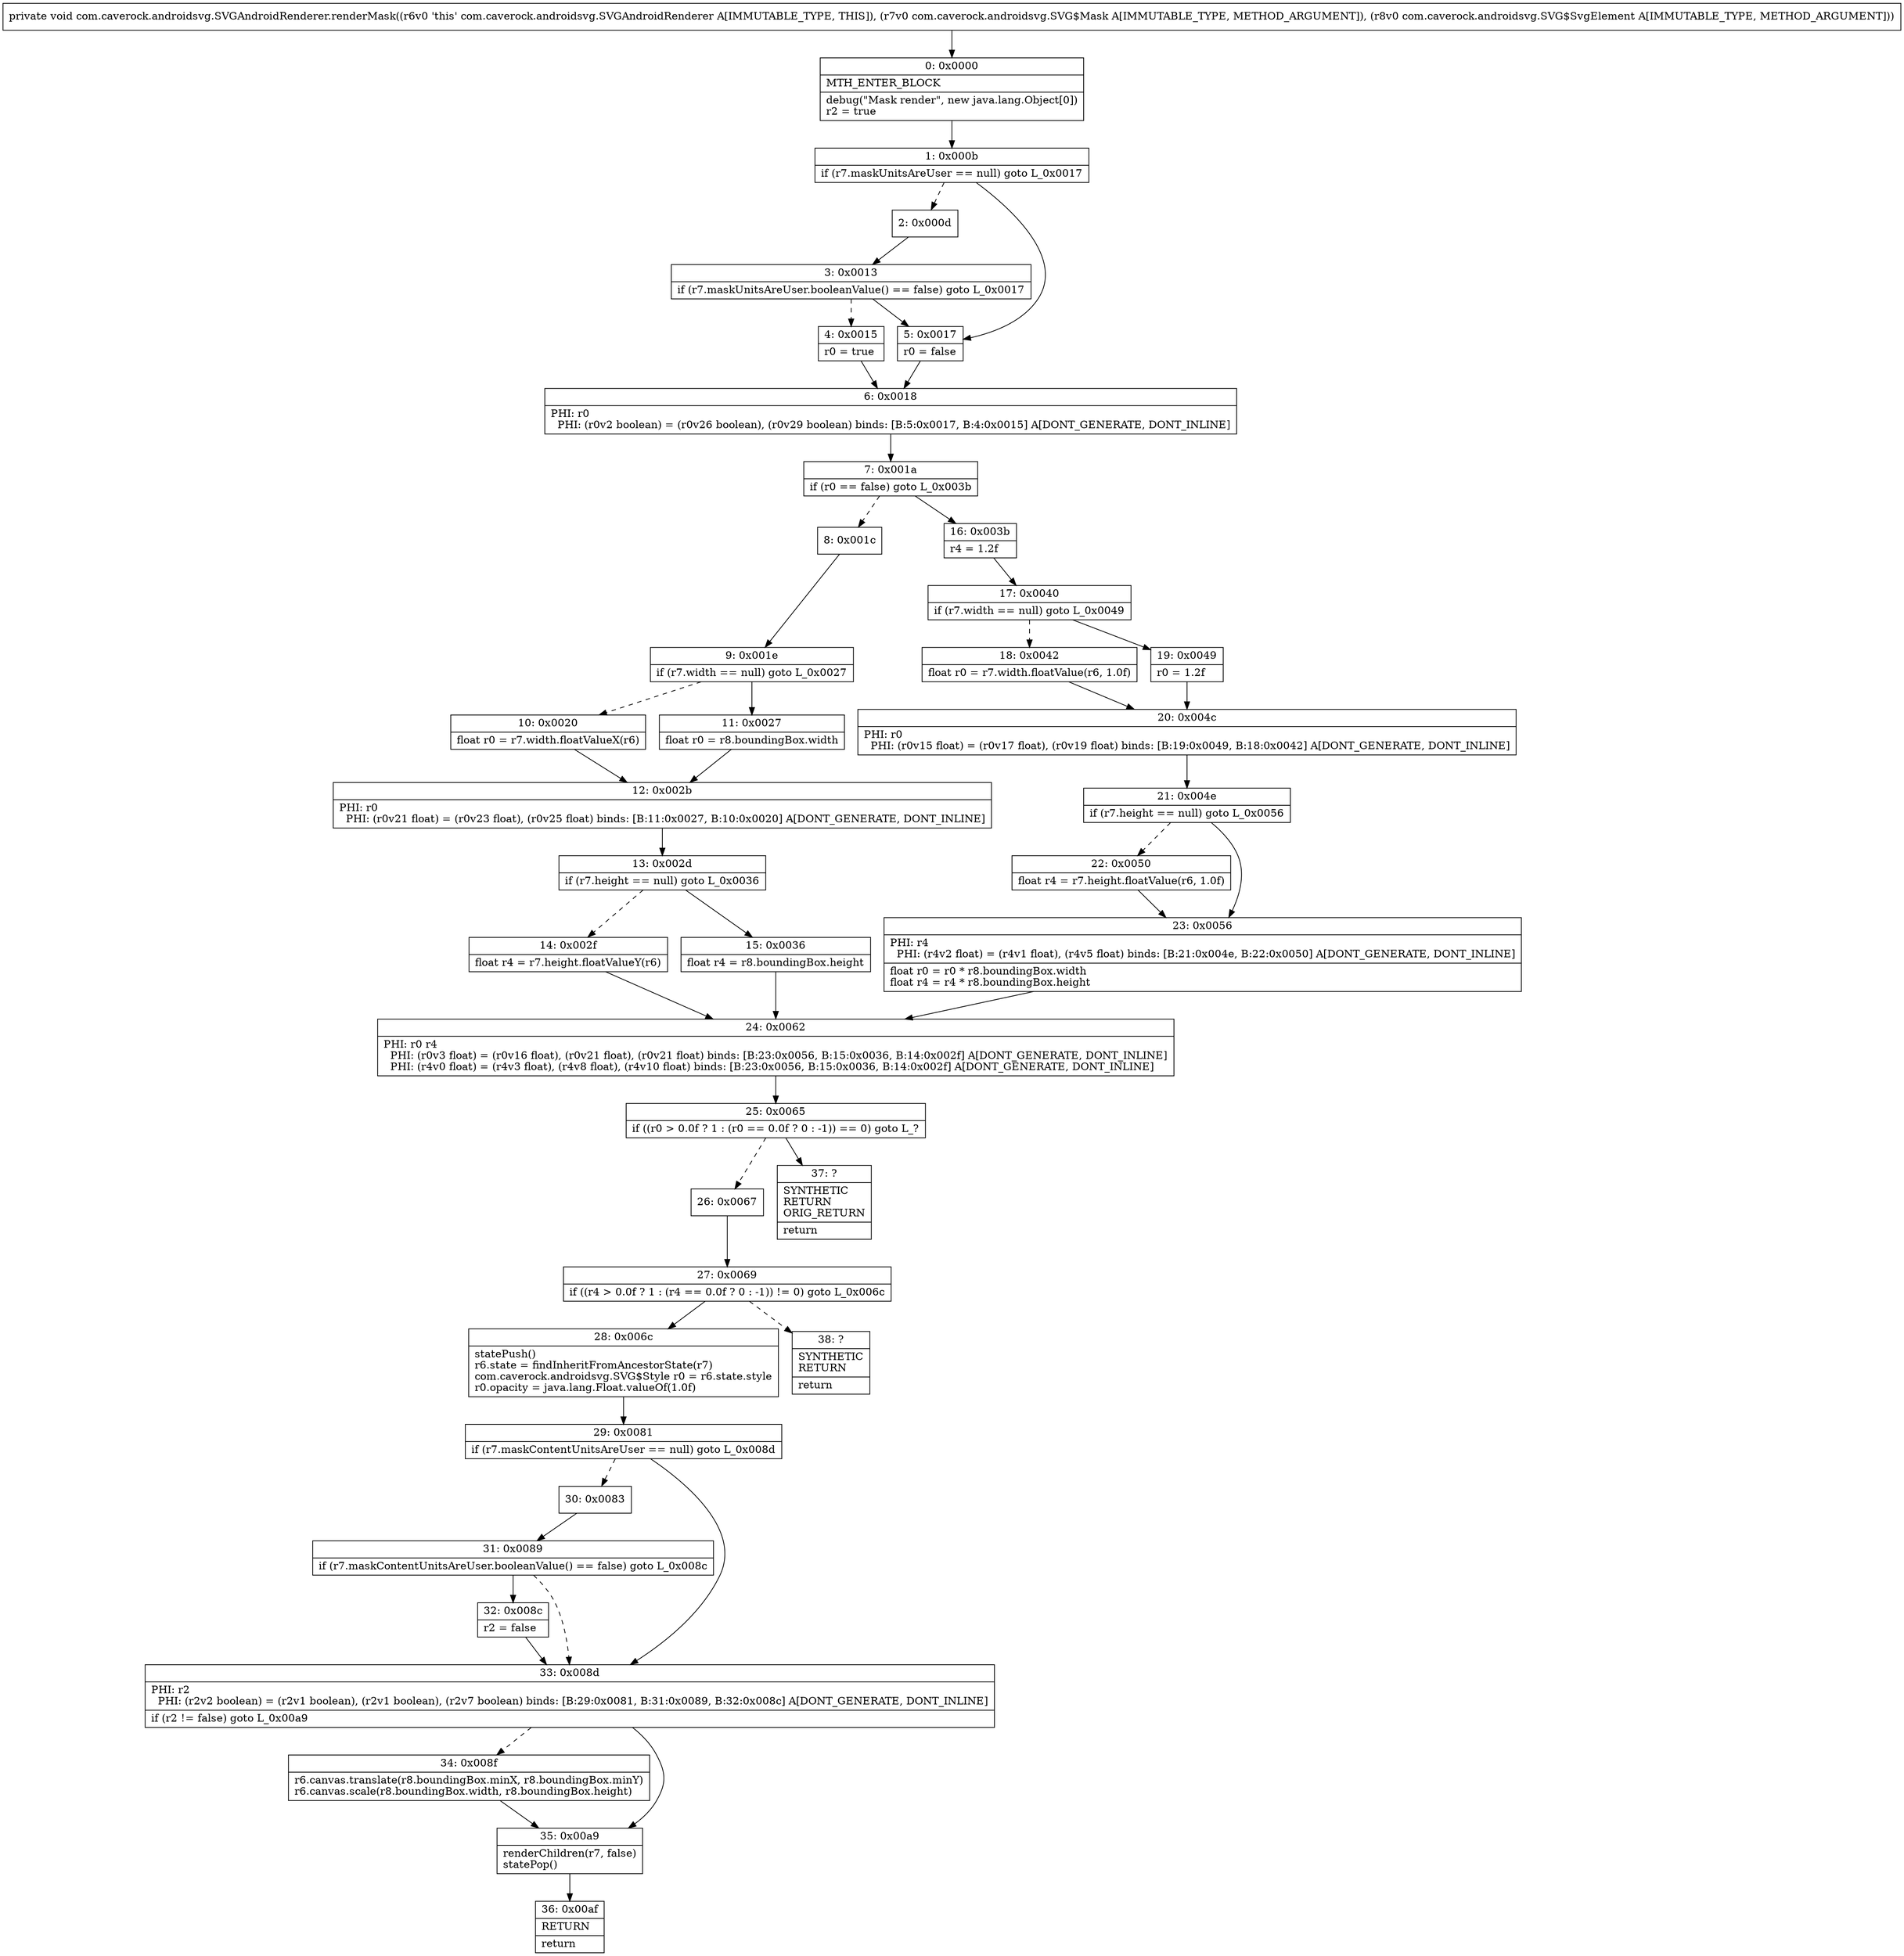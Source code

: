 digraph "CFG forcom.caverock.androidsvg.SVGAndroidRenderer.renderMask(Lcom\/caverock\/androidsvg\/SVG$Mask;Lcom\/caverock\/androidsvg\/SVG$SvgElement;)V" {
Node_0 [shape=record,label="{0\:\ 0x0000|MTH_ENTER_BLOCK\l|debug(\"Mask render\", new java.lang.Object[0])\lr2 = true\l}"];
Node_1 [shape=record,label="{1\:\ 0x000b|if (r7.maskUnitsAreUser == null) goto L_0x0017\l}"];
Node_2 [shape=record,label="{2\:\ 0x000d}"];
Node_3 [shape=record,label="{3\:\ 0x0013|if (r7.maskUnitsAreUser.booleanValue() == false) goto L_0x0017\l}"];
Node_4 [shape=record,label="{4\:\ 0x0015|r0 = true\l}"];
Node_5 [shape=record,label="{5\:\ 0x0017|r0 = false\l}"];
Node_6 [shape=record,label="{6\:\ 0x0018|PHI: r0 \l  PHI: (r0v2 boolean) = (r0v26 boolean), (r0v29 boolean) binds: [B:5:0x0017, B:4:0x0015] A[DONT_GENERATE, DONT_INLINE]\l}"];
Node_7 [shape=record,label="{7\:\ 0x001a|if (r0 == false) goto L_0x003b\l}"];
Node_8 [shape=record,label="{8\:\ 0x001c}"];
Node_9 [shape=record,label="{9\:\ 0x001e|if (r7.width == null) goto L_0x0027\l}"];
Node_10 [shape=record,label="{10\:\ 0x0020|float r0 = r7.width.floatValueX(r6)\l}"];
Node_11 [shape=record,label="{11\:\ 0x0027|float r0 = r8.boundingBox.width\l}"];
Node_12 [shape=record,label="{12\:\ 0x002b|PHI: r0 \l  PHI: (r0v21 float) = (r0v23 float), (r0v25 float) binds: [B:11:0x0027, B:10:0x0020] A[DONT_GENERATE, DONT_INLINE]\l}"];
Node_13 [shape=record,label="{13\:\ 0x002d|if (r7.height == null) goto L_0x0036\l}"];
Node_14 [shape=record,label="{14\:\ 0x002f|float r4 = r7.height.floatValueY(r6)\l}"];
Node_15 [shape=record,label="{15\:\ 0x0036|float r4 = r8.boundingBox.height\l}"];
Node_16 [shape=record,label="{16\:\ 0x003b|r4 = 1.2f\l}"];
Node_17 [shape=record,label="{17\:\ 0x0040|if (r7.width == null) goto L_0x0049\l}"];
Node_18 [shape=record,label="{18\:\ 0x0042|float r0 = r7.width.floatValue(r6, 1.0f)\l}"];
Node_19 [shape=record,label="{19\:\ 0x0049|r0 = 1.2f\l}"];
Node_20 [shape=record,label="{20\:\ 0x004c|PHI: r0 \l  PHI: (r0v15 float) = (r0v17 float), (r0v19 float) binds: [B:19:0x0049, B:18:0x0042] A[DONT_GENERATE, DONT_INLINE]\l}"];
Node_21 [shape=record,label="{21\:\ 0x004e|if (r7.height == null) goto L_0x0056\l}"];
Node_22 [shape=record,label="{22\:\ 0x0050|float r4 = r7.height.floatValue(r6, 1.0f)\l}"];
Node_23 [shape=record,label="{23\:\ 0x0056|PHI: r4 \l  PHI: (r4v2 float) = (r4v1 float), (r4v5 float) binds: [B:21:0x004e, B:22:0x0050] A[DONT_GENERATE, DONT_INLINE]\l|float r0 = r0 * r8.boundingBox.width\lfloat r4 = r4 * r8.boundingBox.height\l}"];
Node_24 [shape=record,label="{24\:\ 0x0062|PHI: r0 r4 \l  PHI: (r0v3 float) = (r0v16 float), (r0v21 float), (r0v21 float) binds: [B:23:0x0056, B:15:0x0036, B:14:0x002f] A[DONT_GENERATE, DONT_INLINE]\l  PHI: (r4v0 float) = (r4v3 float), (r4v8 float), (r4v10 float) binds: [B:23:0x0056, B:15:0x0036, B:14:0x002f] A[DONT_GENERATE, DONT_INLINE]\l}"];
Node_25 [shape=record,label="{25\:\ 0x0065|if ((r0 \> 0.0f ? 1 : (r0 == 0.0f ? 0 : \-1)) == 0) goto L_?\l}"];
Node_26 [shape=record,label="{26\:\ 0x0067}"];
Node_27 [shape=record,label="{27\:\ 0x0069|if ((r4 \> 0.0f ? 1 : (r4 == 0.0f ? 0 : \-1)) != 0) goto L_0x006c\l}"];
Node_28 [shape=record,label="{28\:\ 0x006c|statePush()\lr6.state = findInheritFromAncestorState(r7)\lcom.caverock.androidsvg.SVG$Style r0 = r6.state.style\lr0.opacity = java.lang.Float.valueOf(1.0f)\l}"];
Node_29 [shape=record,label="{29\:\ 0x0081|if (r7.maskContentUnitsAreUser == null) goto L_0x008d\l}"];
Node_30 [shape=record,label="{30\:\ 0x0083}"];
Node_31 [shape=record,label="{31\:\ 0x0089|if (r7.maskContentUnitsAreUser.booleanValue() == false) goto L_0x008c\l}"];
Node_32 [shape=record,label="{32\:\ 0x008c|r2 = false\l}"];
Node_33 [shape=record,label="{33\:\ 0x008d|PHI: r2 \l  PHI: (r2v2 boolean) = (r2v1 boolean), (r2v1 boolean), (r2v7 boolean) binds: [B:29:0x0081, B:31:0x0089, B:32:0x008c] A[DONT_GENERATE, DONT_INLINE]\l|if (r2 != false) goto L_0x00a9\l}"];
Node_34 [shape=record,label="{34\:\ 0x008f|r6.canvas.translate(r8.boundingBox.minX, r8.boundingBox.minY)\lr6.canvas.scale(r8.boundingBox.width, r8.boundingBox.height)\l}"];
Node_35 [shape=record,label="{35\:\ 0x00a9|renderChildren(r7, false)\lstatePop()\l}"];
Node_36 [shape=record,label="{36\:\ 0x00af|RETURN\l|return\l}"];
Node_37 [shape=record,label="{37\:\ ?|SYNTHETIC\lRETURN\lORIG_RETURN\l|return\l}"];
Node_38 [shape=record,label="{38\:\ ?|SYNTHETIC\lRETURN\l|return\l}"];
MethodNode[shape=record,label="{private void com.caverock.androidsvg.SVGAndroidRenderer.renderMask((r6v0 'this' com.caverock.androidsvg.SVGAndroidRenderer A[IMMUTABLE_TYPE, THIS]), (r7v0 com.caverock.androidsvg.SVG$Mask A[IMMUTABLE_TYPE, METHOD_ARGUMENT]), (r8v0 com.caverock.androidsvg.SVG$SvgElement A[IMMUTABLE_TYPE, METHOD_ARGUMENT])) }"];
MethodNode -> Node_0;
Node_0 -> Node_1;
Node_1 -> Node_2[style=dashed];
Node_1 -> Node_5;
Node_2 -> Node_3;
Node_3 -> Node_4[style=dashed];
Node_3 -> Node_5;
Node_4 -> Node_6;
Node_5 -> Node_6;
Node_6 -> Node_7;
Node_7 -> Node_8[style=dashed];
Node_7 -> Node_16;
Node_8 -> Node_9;
Node_9 -> Node_10[style=dashed];
Node_9 -> Node_11;
Node_10 -> Node_12;
Node_11 -> Node_12;
Node_12 -> Node_13;
Node_13 -> Node_14[style=dashed];
Node_13 -> Node_15;
Node_14 -> Node_24;
Node_15 -> Node_24;
Node_16 -> Node_17;
Node_17 -> Node_18[style=dashed];
Node_17 -> Node_19;
Node_18 -> Node_20;
Node_19 -> Node_20;
Node_20 -> Node_21;
Node_21 -> Node_22[style=dashed];
Node_21 -> Node_23;
Node_22 -> Node_23;
Node_23 -> Node_24;
Node_24 -> Node_25;
Node_25 -> Node_26[style=dashed];
Node_25 -> Node_37;
Node_26 -> Node_27;
Node_27 -> Node_28;
Node_27 -> Node_38[style=dashed];
Node_28 -> Node_29;
Node_29 -> Node_30[style=dashed];
Node_29 -> Node_33;
Node_30 -> Node_31;
Node_31 -> Node_32;
Node_31 -> Node_33[style=dashed];
Node_32 -> Node_33;
Node_33 -> Node_34[style=dashed];
Node_33 -> Node_35;
Node_34 -> Node_35;
Node_35 -> Node_36;
}

